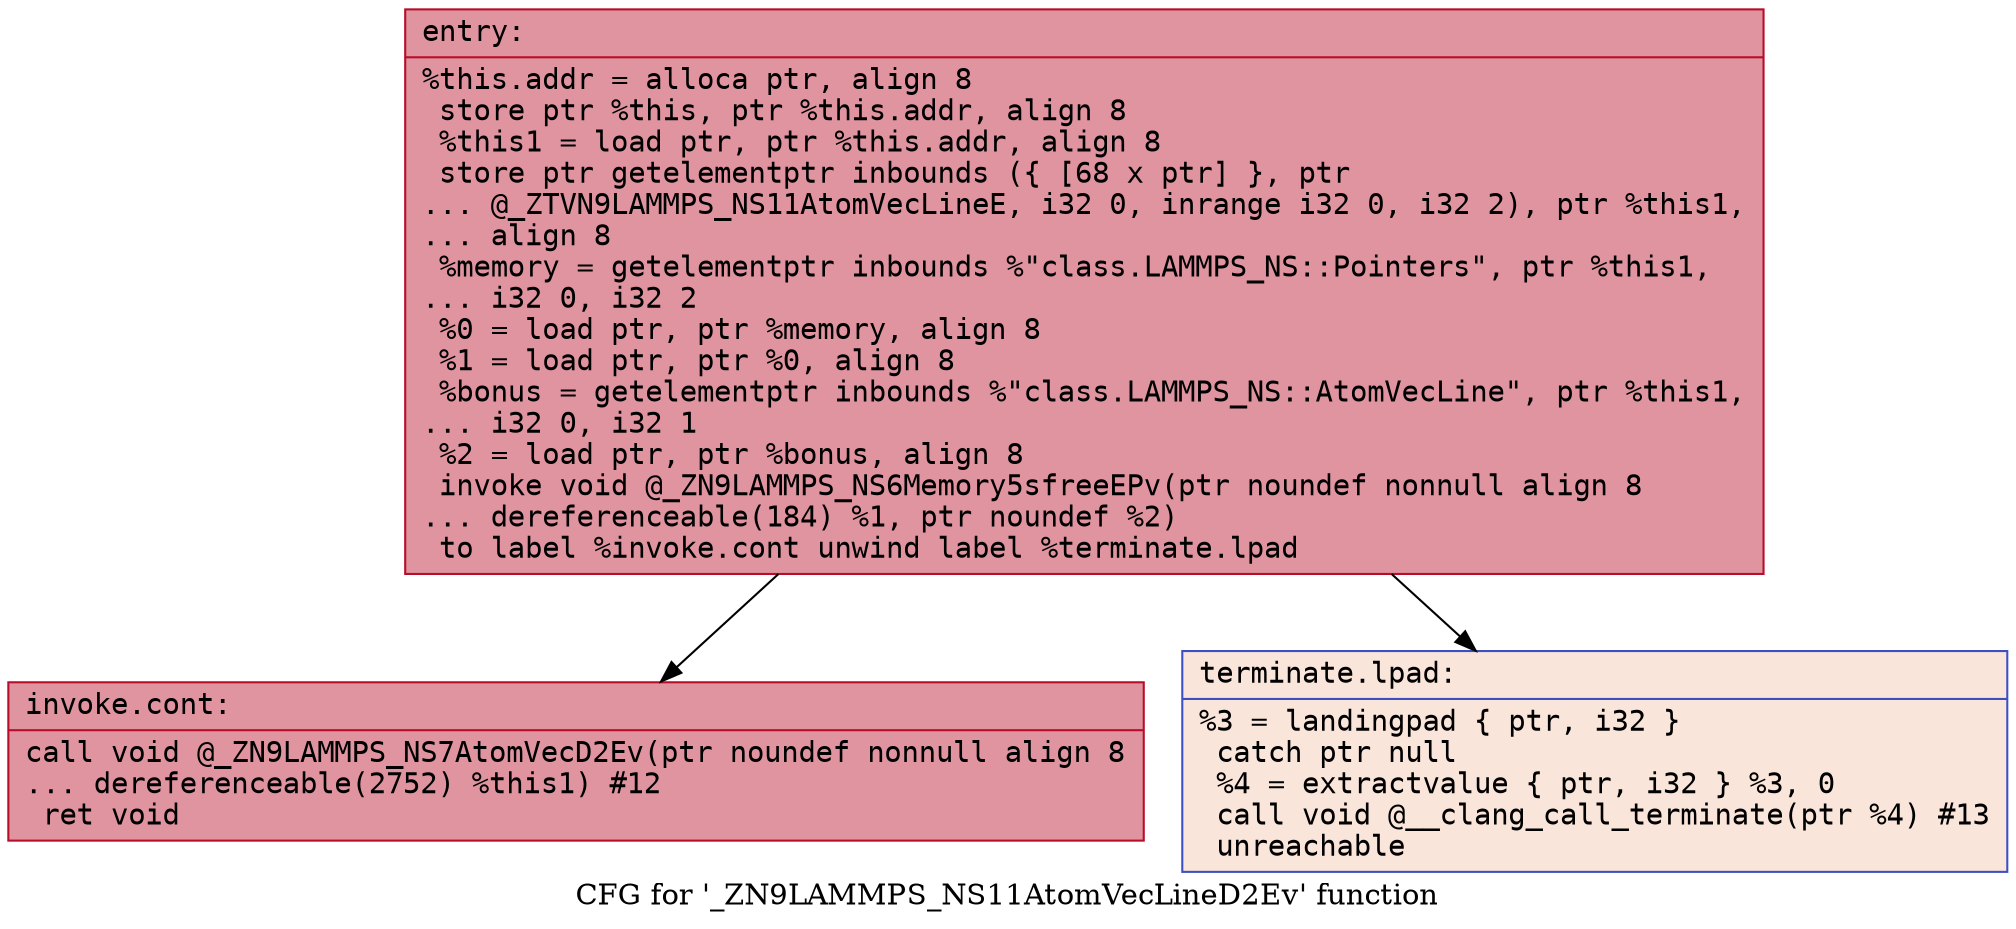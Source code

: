digraph "CFG for '_ZN9LAMMPS_NS11AtomVecLineD2Ev' function" {
	label="CFG for '_ZN9LAMMPS_NS11AtomVecLineD2Ev' function";

	Node0x562ebb87a0d0 [shape=record,color="#b70d28ff", style=filled, fillcolor="#b70d2870" fontname="Courier",label="{entry:\l|  %this.addr = alloca ptr, align 8\l  store ptr %this, ptr %this.addr, align 8\l  %this1 = load ptr, ptr %this.addr, align 8\l  store ptr getelementptr inbounds (\{ [68 x ptr] \}, ptr\l... @_ZTVN9LAMMPS_NS11AtomVecLineE, i32 0, inrange i32 0, i32 2), ptr %this1,\l... align 8\l  %memory = getelementptr inbounds %\"class.LAMMPS_NS::Pointers\", ptr %this1,\l... i32 0, i32 2\l  %0 = load ptr, ptr %memory, align 8\l  %1 = load ptr, ptr %0, align 8\l  %bonus = getelementptr inbounds %\"class.LAMMPS_NS::AtomVecLine\", ptr %this1,\l... i32 0, i32 1\l  %2 = load ptr, ptr %bonus, align 8\l  invoke void @_ZN9LAMMPS_NS6Memory5sfreeEPv(ptr noundef nonnull align 8\l... dereferenceable(184) %1, ptr noundef %2)\l          to label %invoke.cont unwind label %terminate.lpad\l}"];
	Node0x562ebb87a0d0 -> Node0x562ebb87a450[tooltip="entry -> invoke.cont\nProbability 100.00%" ];
	Node0x562ebb87a0d0 -> Node0x562ebb87a4a0[tooltip="entry -> terminate.lpad\nProbability 0.00%" ];
	Node0x562ebb87a450 [shape=record,color="#b70d28ff", style=filled, fillcolor="#b70d2870" fontname="Courier",label="{invoke.cont:\l|  call void @_ZN9LAMMPS_NS7AtomVecD2Ev(ptr noundef nonnull align 8\l... dereferenceable(2752) %this1) #12\l  ret void\l}"];
	Node0x562ebb87a4a0 [shape=record,color="#3d50c3ff", style=filled, fillcolor="#f4c5ad70" fontname="Courier",label="{terminate.lpad:\l|  %3 = landingpad \{ ptr, i32 \}\l          catch ptr null\l  %4 = extractvalue \{ ptr, i32 \} %3, 0\l  call void @__clang_call_terminate(ptr %4) #13\l  unreachable\l}"];
}
